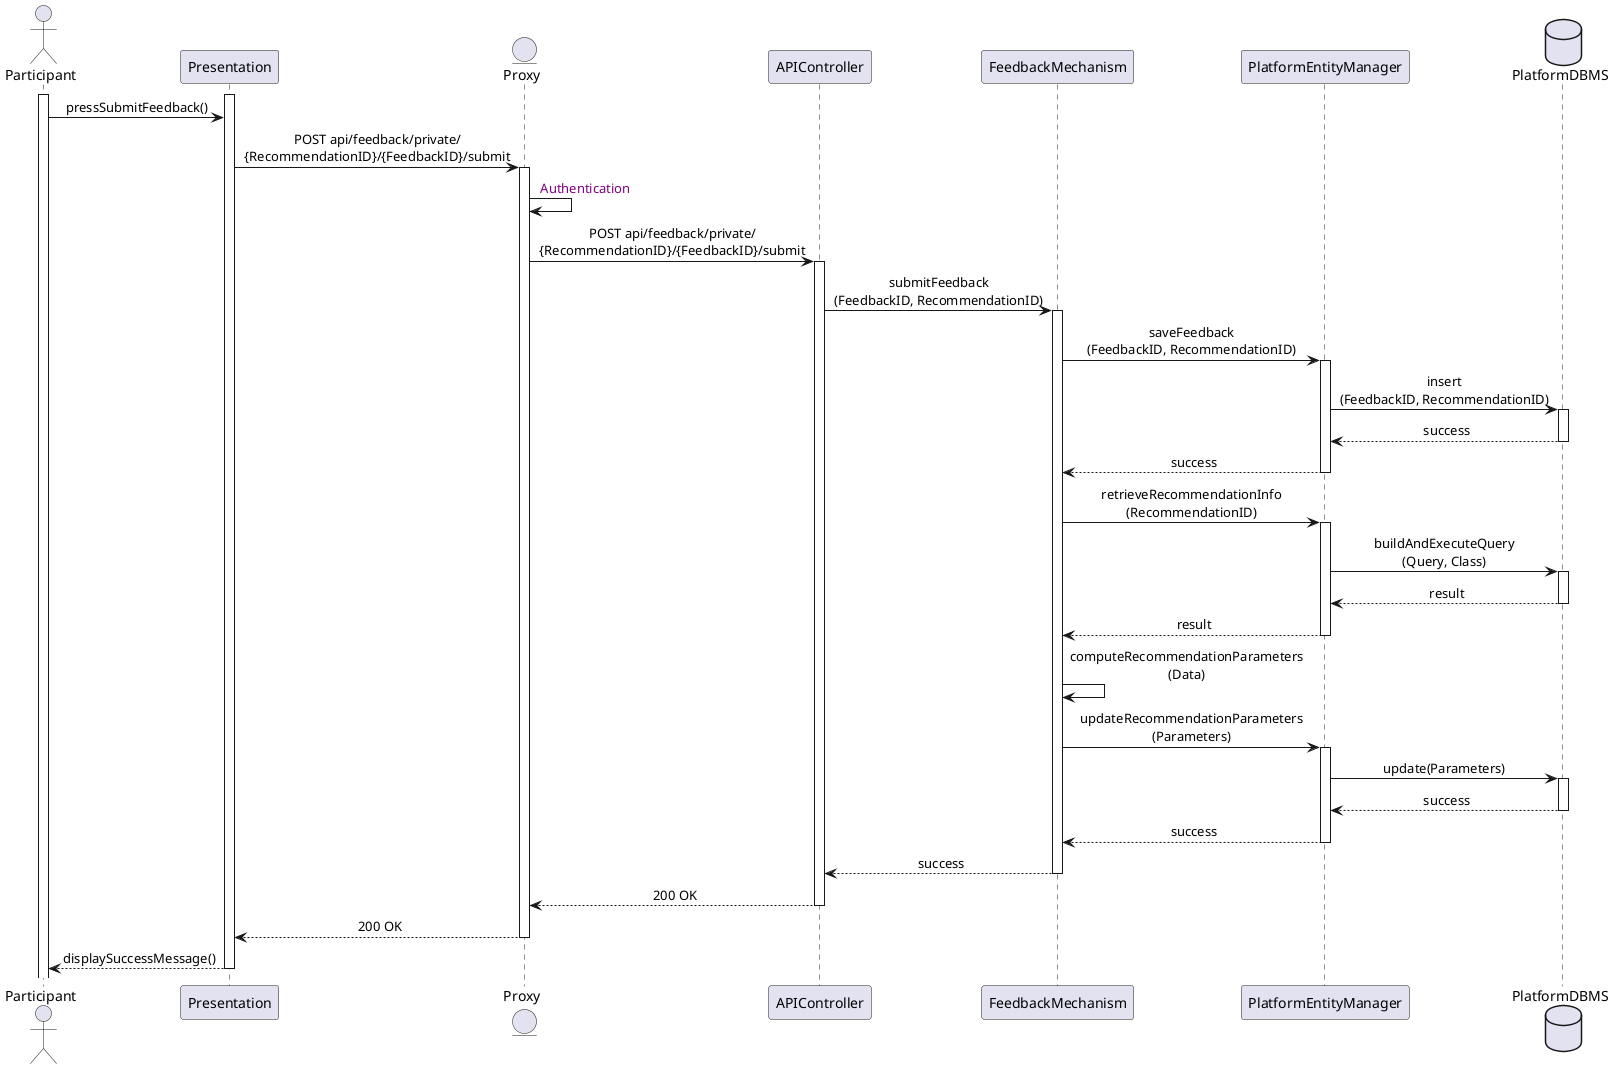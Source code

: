 @startuml SubmitFeedback
skinparam sequenceMessageAlign center
actor       Participant
participant  Presentation
entity      Proxy
participant APIController
participant FeedbackMechanism
participant PlatformEntityManager
database    PlatformDBMS

activate Participant
activate Presentation
Participant -> Presentation  : pressSubmitFeedback()
Presentation -> Proxy ++ : POST api/feedback/private/\n{RecommendationID}/{FeedbackID}/submit
Proxy -> Proxy : <color:purple> Authentication
Proxy -> APIController ++ : POST api/feedback/private/\n{RecommendationID}/{FeedbackID}/submit
APIController -> FeedbackMechanism ++ : submitFeedback\n(FeedbackID, RecommendationID)
FeedbackMechanism -> PlatformEntityManager ++ : saveFeedback\n(FeedbackID, RecommendationID)
PlatformEntityManager -> PlatformDBMS ++ : insert\n(FeedbackID, RecommendationID)
PlatformDBMS --> PlatformEntityManager -- : success
PlatformEntityManager --> FeedbackMechanism -- : success
FeedbackMechanism -> PlatformEntityManager ++ : retrieveRecommendationInfo\n(RecommendationID)
PlatformEntityManager -> PlatformDBMS ++ : buildAndExecuteQuery\n(Query, Class)
PlatformDBMS --> PlatformEntityManager -- : result
PlatformEntityManager --> FeedbackMechanism -- : result
FeedbackMechanism -> FeedbackMechanism : computeRecommendationParameters\n(Data)
FeedbackMechanism -> PlatformEntityManager ++ : updateRecommendationParameters\n(Parameters)
PlatformEntityManager -> PlatformDBMS ++ : update(Parameters)
PlatformDBMS --> PlatformEntityManager -- : success
PlatformEntityManager --> FeedbackMechanism -- : success
FeedbackMechanism --> APIController -- : success
APIController --> Proxy -- : 200 OK  
Proxy --> Presentation -- : 200 OK 
Presentation --> Participant -- : displaySuccessMessage()
@enduml
